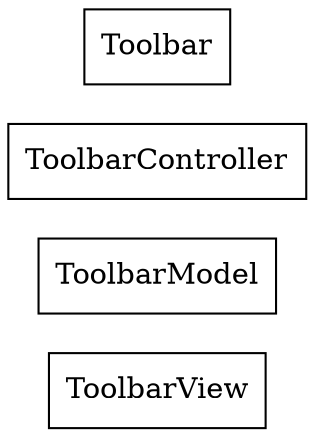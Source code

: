 strict digraph class_diagram {
  rankdir=LR;
  ToolbarView[
    label="ToolbarView",
    URL="ToolbarView.html",
    tooltip="org.lamsfoundation.lams.authoring.tb.ToolbarView",
    shape="record"
  ];
  ToolbarModel[
    label="ToolbarModel",
    URL="ToolbarModel.html",
    tooltip="org.lamsfoundation.lams.authoring.tb.ToolbarModel",
    shape="record"
  ];
  ToolbarController[
    label="ToolbarController",
    URL="ToolbarController.html",
    tooltip="org.lamsfoundation.lams.authoring.tb.ToolbarController",
    shape="record"
  ];
  Toolbar[
    label="Toolbar",
    URL="Toolbar.html",
    tooltip="org.lamsfoundation.lams.authoring.tb.Toolbar",
    shape="record"
  ];
}
